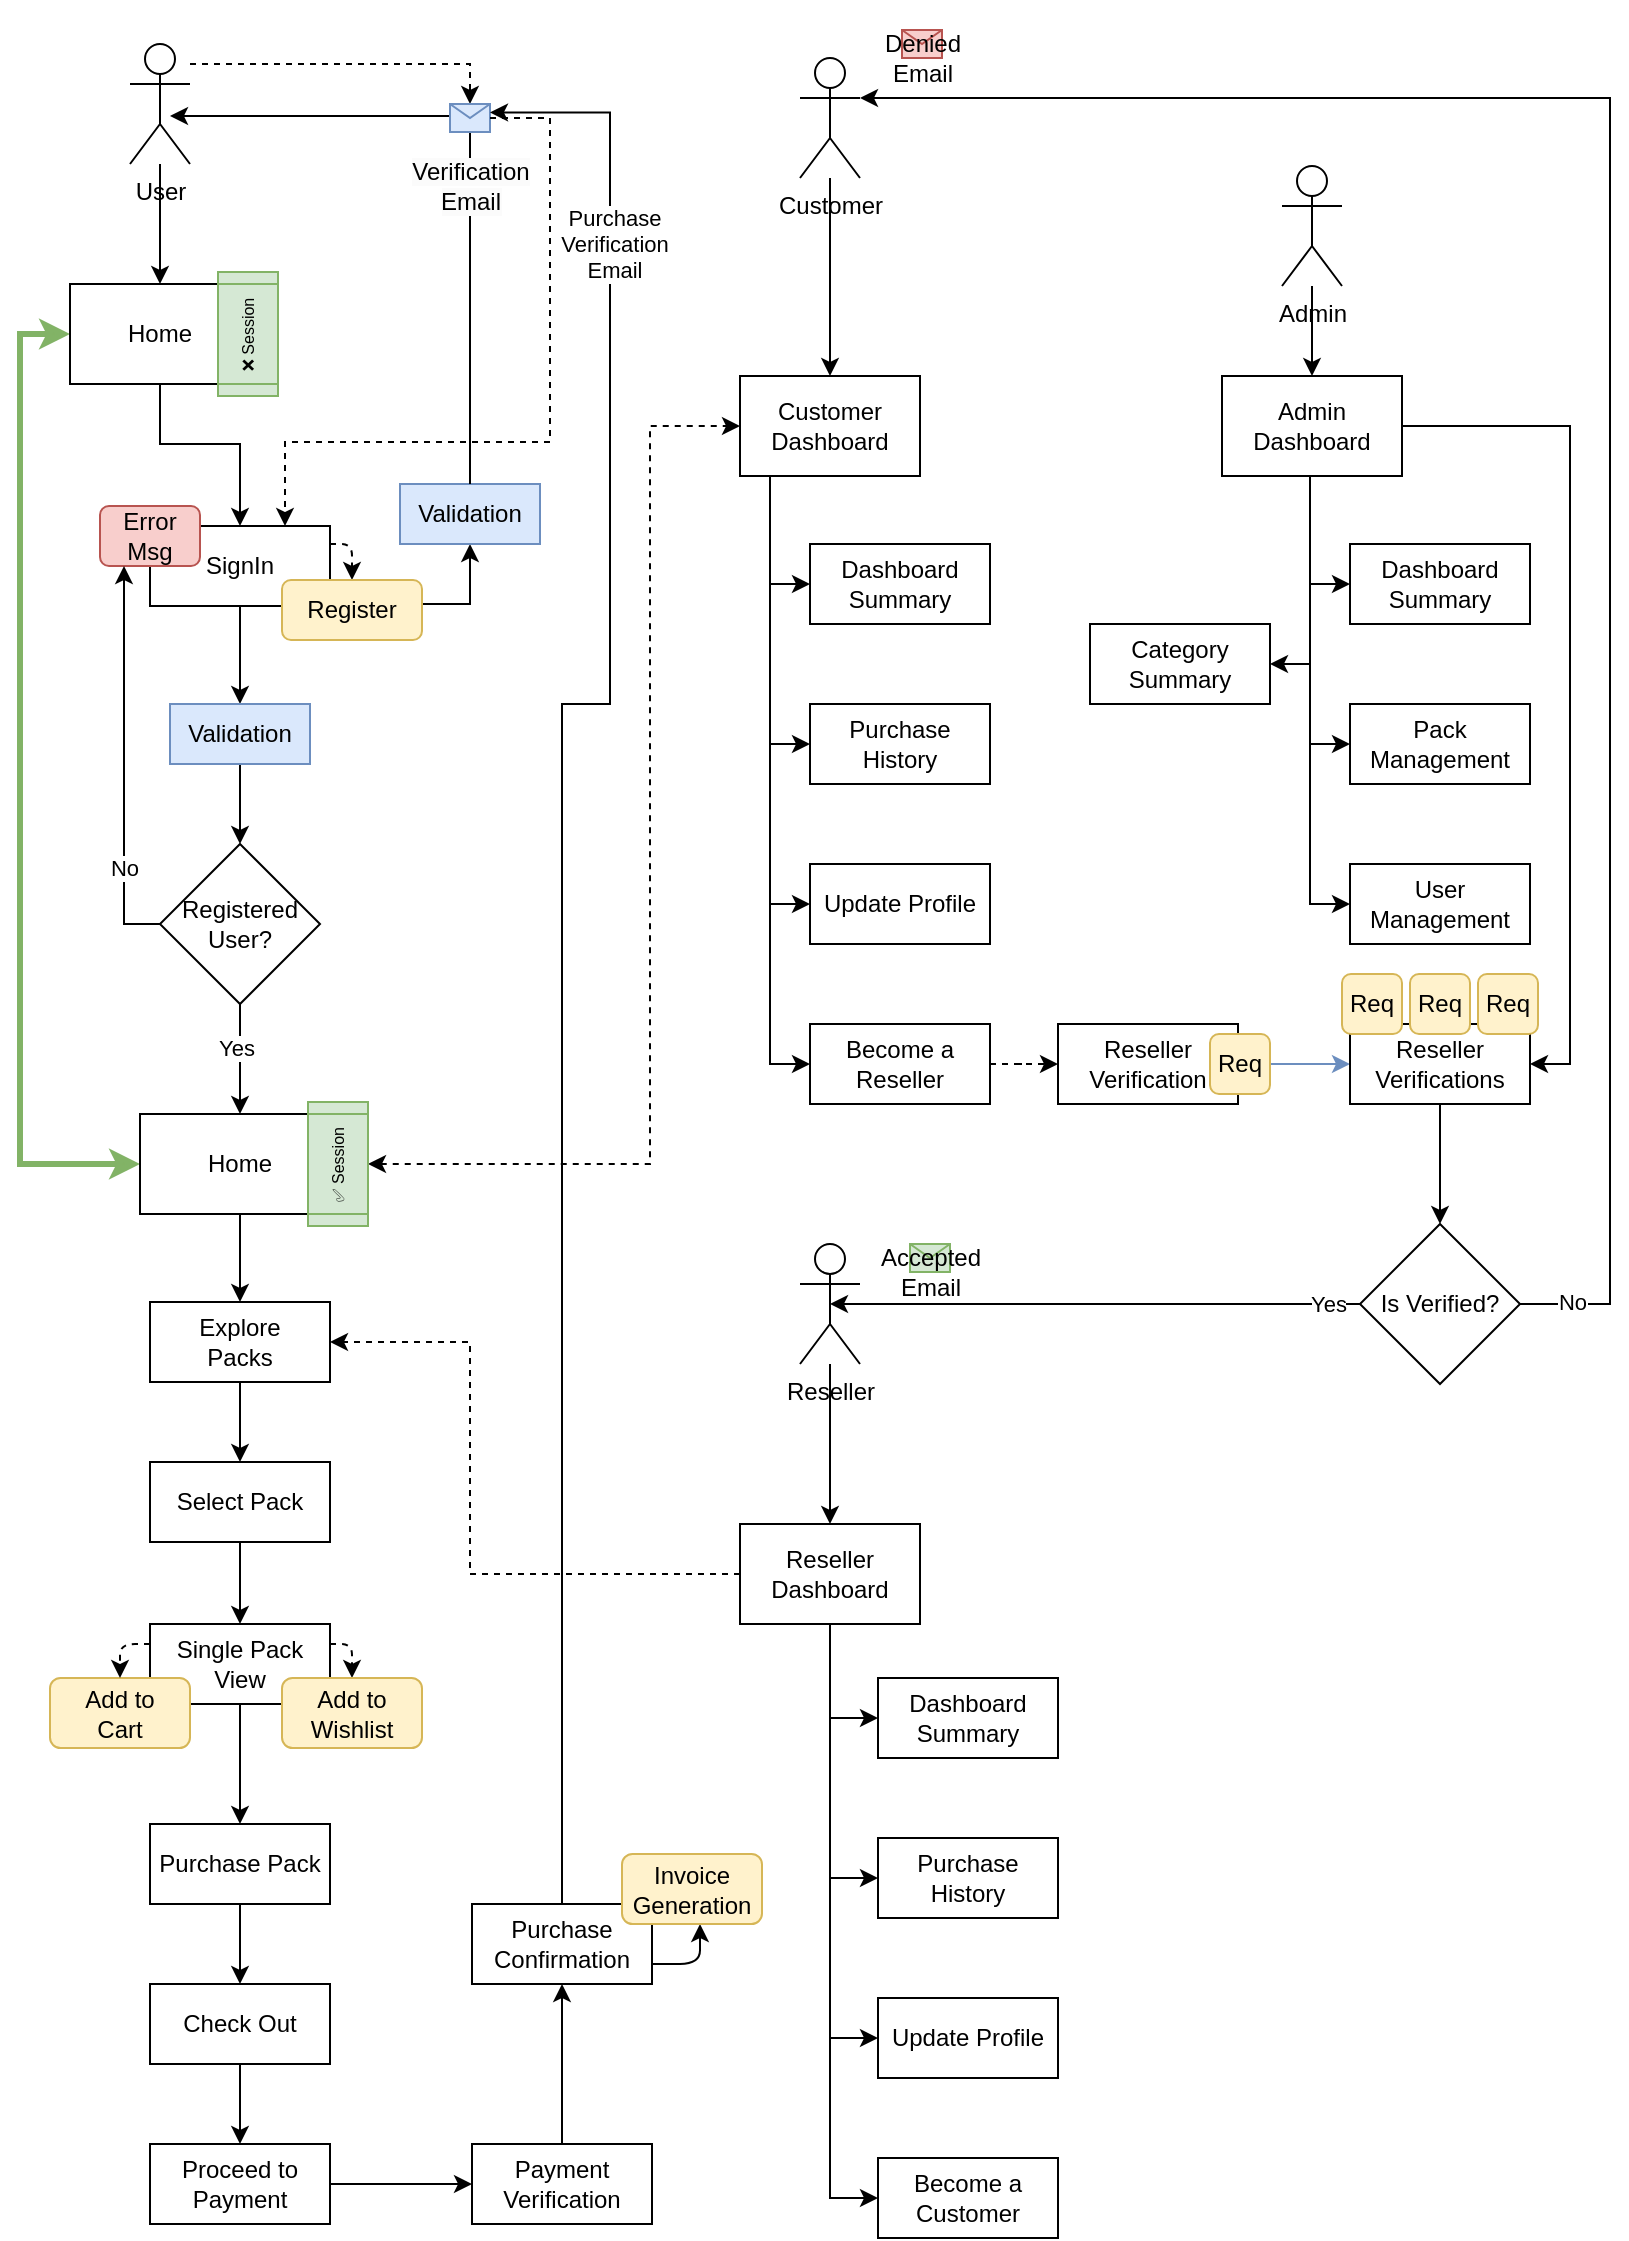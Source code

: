 <mxfile version="24.5.3" type="github">
  <diagram name="Page-1" id="_aQesUKbzHa6x40FF3ub">
    <mxGraphModel dx="2206" dy="1272" grid="1" gridSize="10" guides="1" tooltips="1" connect="1" arrows="1" fold="1" page="1" pageScale="1" pageWidth="827" pageHeight="1169" math="0" shadow="0">
      <root>
        <mxCell id="0" />
        <mxCell id="1" parent="0" />
        <mxCell id="apYx_cAYS3KFg23TpdSB-15" style="edgeStyle=orthogonalEdgeStyle;rounded=0;orthogonalLoop=1;jettySize=auto;html=1;dashed=1;" parent="1" source="apYx_cAYS3KFg23TpdSB-1" target="apYx_cAYS3KFg23TpdSB-13" edge="1">
          <mxGeometry relative="1" as="geometry">
            <mxPoint x="140" y="40" as="sourcePoint" />
            <Array as="points">
              <mxPoint x="240" y="40" />
            </Array>
          </mxGeometry>
        </mxCell>
        <mxCell id="apYx_cAYS3KFg23TpdSB-20" value="" style="edgeStyle=orthogonalEdgeStyle;rounded=0;orthogonalLoop=1;jettySize=auto;html=1;" parent="1" source="apYx_cAYS3KFg23TpdSB-1" target="apYx_cAYS3KFg23TpdSB-19" edge="1">
          <mxGeometry relative="1" as="geometry" />
        </mxCell>
        <mxCell id="apYx_cAYS3KFg23TpdSB-1" value="User" style="shape=umlActor;verticalLabelPosition=bottom;verticalAlign=top;html=1;outlineConnect=0;" parent="1" vertex="1">
          <mxGeometry x="70" y="30" width="30" height="60" as="geometry" />
        </mxCell>
        <mxCell id="apYx_cAYS3KFg23TpdSB-52" value="" style="edgeStyle=orthogonalEdgeStyle;rounded=0;orthogonalLoop=1;jettySize=auto;html=1;" parent="1" source="apYx_cAYS3KFg23TpdSB-2" target="apYx_cAYS3KFg23TpdSB-44" edge="1">
          <mxGeometry relative="1" as="geometry" />
        </mxCell>
        <mxCell id="apYx_cAYS3KFg23TpdSB-2" value="Reseller" style="shape=umlActor;verticalLabelPosition=bottom;verticalAlign=top;html=1;outlineConnect=0;" parent="1" vertex="1">
          <mxGeometry x="405" y="630" width="30" height="60" as="geometry" />
        </mxCell>
        <mxCell id="apYx_cAYS3KFg23TpdSB-53" value="" style="edgeStyle=orthogonalEdgeStyle;rounded=0;orthogonalLoop=1;jettySize=auto;html=1;" parent="1" source="apYx_cAYS3KFg23TpdSB-3" target="apYx_cAYS3KFg23TpdSB-45" edge="1">
          <mxGeometry relative="1" as="geometry" />
        </mxCell>
        <mxCell id="apYx_cAYS3KFg23TpdSB-3" value="Admin" style="shape=umlActor;verticalLabelPosition=bottom;verticalAlign=top;html=1;outlineConnect=0;" parent="1" vertex="1">
          <mxGeometry x="646" y="91" width="30" height="60" as="geometry" />
        </mxCell>
        <mxCell id="apYx_cAYS3KFg23TpdSB-7" style="edgeStyle=orthogonalEdgeStyle;rounded=1;orthogonalLoop=1;jettySize=auto;html=1;curved=0;dashed=1;" parent="1" source="apYx_cAYS3KFg23TpdSB-4" target="apYx_cAYS3KFg23TpdSB-6" edge="1">
          <mxGeometry relative="1" as="geometry">
            <Array as="points">
              <mxPoint x="181" y="280" />
            </Array>
          </mxGeometry>
        </mxCell>
        <mxCell id="apYx_cAYS3KFg23TpdSB-23" value="" style="edgeStyle=orthogonalEdgeStyle;rounded=0;orthogonalLoop=1;jettySize=auto;html=1;" parent="1" source="apYx_cAYS3KFg23TpdSB-4" target="apYx_cAYS3KFg23TpdSB-22" edge="1">
          <mxGeometry relative="1" as="geometry" />
        </mxCell>
        <mxCell id="apYx_cAYS3KFg23TpdSB-4" value="SignIn" style="rounded=0;whiteSpace=wrap;html=1;" parent="1" vertex="1">
          <mxGeometry x="80" y="271" width="90" height="40" as="geometry" />
        </mxCell>
        <mxCell id="apYx_cAYS3KFg23TpdSB-9" style="edgeStyle=orthogonalEdgeStyle;rounded=0;orthogonalLoop=1;jettySize=auto;html=1;entryX=0.5;entryY=1;entryDx=0;entryDy=0;" parent="1" source="apYx_cAYS3KFg23TpdSB-6" target="apYx_cAYS3KFg23TpdSB-8" edge="1">
          <mxGeometry relative="1" as="geometry">
            <mxPoint x="221" y="310" as="sourcePoint" />
            <Array as="points">
              <mxPoint x="240" y="310" />
            </Array>
          </mxGeometry>
        </mxCell>
        <mxCell id="apYx_cAYS3KFg23TpdSB-6" value="Register" style="rounded=1;whiteSpace=wrap;html=1;fillColor=#fff2cc;strokeColor=#d6b656;" parent="1" vertex="1">
          <mxGeometry x="146" y="298" width="70" height="30" as="geometry" />
        </mxCell>
        <mxCell id="apYx_cAYS3KFg23TpdSB-8" value="Validation" style="rounded=0;whiteSpace=wrap;html=1;fillColor=#dae8fc;strokeColor=#6c8ebf;" parent="1" vertex="1">
          <mxGeometry x="205" y="250" width="70" height="30" as="geometry" />
        </mxCell>
        <mxCell id="apYx_cAYS3KFg23TpdSB-12" value="" style="endArrow=classic;html=1;rounded=0;exitX=0.5;exitY=0;exitDx=0;exitDy=0;" parent="1" source="apYx_cAYS3KFg23TpdSB-8" edge="1">
          <mxGeometry relative="1" as="geometry">
            <mxPoint x="240" y="240" as="sourcePoint" />
            <mxPoint x="90" y="66" as="targetPoint" />
            <Array as="points">
              <mxPoint x="240" y="66" />
            </Array>
          </mxGeometry>
        </mxCell>
        <mxCell id="apYx_cAYS3KFg23TpdSB-13" value="" style="shape=message;html=1;outlineConnect=0;fillColor=#dae8fc;strokeColor=#6c8ebf;" parent="apYx_cAYS3KFg23TpdSB-12" vertex="1">
          <mxGeometry width="20" height="14" relative="1" as="geometry">
            <mxPoint x="-10" y="-23" as="offset" />
          </mxGeometry>
        </mxCell>
        <mxCell id="apYx_cAYS3KFg23TpdSB-14" value="&lt;span style=&quot;font-size: 12px; white-space: normal; background-color: rgb(251, 251, 251);&quot;&gt;Verification Email&lt;/span&gt;" style="edgeLabel;html=1;align=center;verticalAlign=middle;resizable=0;points=[];" parent="apYx_cAYS3KFg23TpdSB-12" vertex="1" connectable="0">
          <mxGeometry x="-0.208" relative="1" as="geometry">
            <mxPoint y="-17" as="offset" />
          </mxGeometry>
        </mxCell>
        <mxCell id="p3lPLEAh0Eaa9WEzohDI-35" value="&lt;div&gt;&lt;br&gt;&lt;/div&gt;Accepted&lt;div&gt;Email&lt;/div&gt;" style="shape=message;html=1;outlineConnect=0;fillColor=#d5e8d4;strokeColor=#82b366;" vertex="1" parent="apYx_cAYS3KFg23TpdSB-12">
          <mxGeometry width="20" height="14" relative="1" as="geometry">
            <mxPoint x="220" y="547" as="offset" />
          </mxGeometry>
        </mxCell>
        <mxCell id="p3lPLEAh0Eaa9WEzohDI-39" value="&lt;div&gt;&lt;br&gt;&lt;/div&gt;Denied&lt;br&gt;&lt;div&gt;Email&lt;/div&gt;" style="shape=message;html=1;outlineConnect=0;fillColor=#f8cecc;strokeColor=#b85450;" vertex="1" parent="apYx_cAYS3KFg23TpdSB-12">
          <mxGeometry width="20" height="14" relative="1" as="geometry">
            <mxPoint x="216" y="-60" as="offset" />
          </mxGeometry>
        </mxCell>
        <mxCell id="apYx_cAYS3KFg23TpdSB-18" style="edgeStyle=orthogonalEdgeStyle;rounded=0;orthogonalLoop=1;jettySize=auto;html=1;entryX=0.75;entryY=0;entryDx=0;entryDy=0;dashed=1;exitX=1;exitY=0.5;exitDx=0;exitDy=0;" parent="1" source="apYx_cAYS3KFg23TpdSB-13" target="apYx_cAYS3KFg23TpdSB-4" edge="1">
          <mxGeometry relative="1" as="geometry">
            <mxPoint x="220" y="250" as="sourcePoint" />
            <Array as="points">
              <mxPoint x="280" y="67" />
              <mxPoint x="280" y="229" />
              <mxPoint x="148" y="229" />
            </Array>
          </mxGeometry>
        </mxCell>
        <mxCell id="apYx_cAYS3KFg23TpdSB-21" value="" style="edgeStyle=orthogonalEdgeStyle;rounded=0;orthogonalLoop=1;jettySize=auto;html=1;" parent="1" source="apYx_cAYS3KFg23TpdSB-19" target="apYx_cAYS3KFg23TpdSB-4" edge="1">
          <mxGeometry relative="1" as="geometry">
            <Array as="points">
              <mxPoint x="85" y="230" />
              <mxPoint x="125" y="230" />
            </Array>
          </mxGeometry>
        </mxCell>
        <mxCell id="apYx_cAYS3KFg23TpdSB-37" style="edgeStyle=orthogonalEdgeStyle;rounded=0;orthogonalLoop=1;jettySize=auto;html=1;entryX=0;entryY=0.5;entryDx=0;entryDy=0;curved=0;fillColor=#d5e8d4;strokeColor=#82b366;startArrow=classic;startFill=1;strokeWidth=3;" parent="1" source="apYx_cAYS3KFg23TpdSB-19" target="apYx_cAYS3KFg23TpdSB-36" edge="1">
          <mxGeometry relative="1" as="geometry">
            <Array as="points">
              <mxPoint x="15" y="175" />
              <mxPoint x="15" y="590" />
            </Array>
          </mxGeometry>
        </mxCell>
        <mxCell id="apYx_cAYS3KFg23TpdSB-19" value="Home" style="rounded=0;whiteSpace=wrap;html=1;" parent="1" vertex="1">
          <mxGeometry x="40" y="150" width="90" height="50" as="geometry" />
        </mxCell>
        <mxCell id="apYx_cAYS3KFg23TpdSB-26" value="" style="edgeStyle=orthogonalEdgeStyle;rounded=0;orthogonalLoop=1;jettySize=auto;html=1;" parent="1" source="apYx_cAYS3KFg23TpdSB-22" target="apYx_cAYS3KFg23TpdSB-25" edge="1">
          <mxGeometry relative="1" as="geometry" />
        </mxCell>
        <mxCell id="apYx_cAYS3KFg23TpdSB-22" value="Validation" style="rounded=0;whiteSpace=wrap;html=1;fillColor=#dae8fc;strokeColor=#6c8ebf;" parent="1" vertex="1">
          <mxGeometry x="90" y="360" width="70" height="30" as="geometry" />
        </mxCell>
        <mxCell id="apYx_cAYS3KFg23TpdSB-27" value="" style="edgeStyle=orthogonalEdgeStyle;rounded=0;orthogonalLoop=1;jettySize=auto;html=1;entryX=0.5;entryY=0;entryDx=0;entryDy=0;" parent="1" source="apYx_cAYS3KFg23TpdSB-25" target="apYx_cAYS3KFg23TpdSB-36" edge="1">
          <mxGeometry relative="1" as="geometry" />
        </mxCell>
        <mxCell id="apYx_cAYS3KFg23TpdSB-28" value="Yes" style="edgeLabel;html=1;align=center;verticalAlign=middle;resizable=0;points=[];" parent="apYx_cAYS3KFg23TpdSB-27" vertex="1" connectable="0">
          <mxGeometry x="-0.181" relative="1" as="geometry">
            <mxPoint x="-2" y="-1" as="offset" />
          </mxGeometry>
        </mxCell>
        <mxCell id="apYx_cAYS3KFg23TpdSB-25" value="Registered User?" style="rhombus;whiteSpace=wrap;html=1;" parent="1" vertex="1">
          <mxGeometry x="85" y="430" width="80" height="80" as="geometry" />
        </mxCell>
        <mxCell id="apYx_cAYS3KFg23TpdSB-32" value="Error Msg" style="rounded=1;whiteSpace=wrap;html=1;fillColor=#f8cecc;strokeColor=#b85450;" parent="1" vertex="1">
          <mxGeometry x="55" y="261" width="50" height="30" as="geometry" />
        </mxCell>
        <mxCell id="apYx_cAYS3KFg23TpdSB-33" style="edgeStyle=orthogonalEdgeStyle;rounded=0;orthogonalLoop=1;jettySize=auto;html=1;entryX=0.25;entryY=1;entryDx=0;entryDy=0;" parent="1" source="apYx_cAYS3KFg23TpdSB-25" target="apYx_cAYS3KFg23TpdSB-32" edge="1">
          <mxGeometry relative="1" as="geometry">
            <Array as="points">
              <mxPoint x="67" y="470" />
              <mxPoint x="67" y="291" />
            </Array>
          </mxGeometry>
        </mxCell>
        <mxCell id="apYx_cAYS3KFg23TpdSB-35" value="No" style="edgeLabel;html=1;align=center;verticalAlign=middle;resizable=0;points=[];" parent="apYx_cAYS3KFg23TpdSB-33" vertex="1" connectable="0">
          <mxGeometry x="-0.327" relative="1" as="geometry">
            <mxPoint y="20" as="offset" />
          </mxGeometry>
        </mxCell>
        <mxCell id="apYx_cAYS3KFg23TpdSB-56" value="" style="edgeStyle=orthogonalEdgeStyle;rounded=0;orthogonalLoop=1;jettySize=auto;html=1;entryX=0.5;entryY=0;entryDx=0;entryDy=0;" parent="1" source="apYx_cAYS3KFg23TpdSB-36" target="apYx_cAYS3KFg23TpdSB-57" edge="1">
          <mxGeometry relative="1" as="geometry">
            <mxPoint x="125" y="695" as="targetPoint" />
          </mxGeometry>
        </mxCell>
        <mxCell id="apYx_cAYS3KFg23TpdSB-36" value="Home" style="rounded=0;whiteSpace=wrap;html=1;" parent="1" vertex="1">
          <mxGeometry x="75" y="565" width="100" height="50" as="geometry" />
        </mxCell>
        <mxCell id="p3lPLEAh0Eaa9WEzohDI-3" value="" style="edgeStyle=orthogonalEdgeStyle;rounded=0;orthogonalLoop=1;jettySize=auto;html=1;entryX=0;entryY=0.5;entryDx=0;entryDy=0;" edge="1" parent="1" source="apYx_cAYS3KFg23TpdSB-39" target="p3lPLEAh0Eaa9WEzohDI-2">
          <mxGeometry relative="1" as="geometry">
            <Array as="points">
              <mxPoint x="390" y="300" />
            </Array>
          </mxGeometry>
        </mxCell>
        <mxCell id="p3lPLEAh0Eaa9WEzohDI-6" style="edgeStyle=orthogonalEdgeStyle;rounded=0;orthogonalLoop=1;jettySize=auto;html=1;entryX=0;entryY=0.5;entryDx=0;entryDy=0;" edge="1" parent="1" source="apYx_cAYS3KFg23TpdSB-39" target="p3lPLEAh0Eaa9WEzohDI-4">
          <mxGeometry relative="1" as="geometry">
            <Array as="points">
              <mxPoint x="390" y="380" />
            </Array>
          </mxGeometry>
        </mxCell>
        <mxCell id="p3lPLEAh0Eaa9WEzohDI-8" style="edgeStyle=orthogonalEdgeStyle;rounded=0;orthogonalLoop=1;jettySize=auto;html=1;entryX=0;entryY=0.5;entryDx=0;entryDy=0;" edge="1" parent="1" source="apYx_cAYS3KFg23TpdSB-39" target="p3lPLEAh0Eaa9WEzohDI-7">
          <mxGeometry relative="1" as="geometry">
            <Array as="points">
              <mxPoint x="390" y="460" />
            </Array>
          </mxGeometry>
        </mxCell>
        <mxCell id="p3lPLEAh0Eaa9WEzohDI-12" style="edgeStyle=orthogonalEdgeStyle;rounded=0;orthogonalLoop=1;jettySize=auto;html=1;entryX=0;entryY=0.5;entryDx=0;entryDy=0;" edge="1" parent="1" source="apYx_cAYS3KFg23TpdSB-39" target="p3lPLEAh0Eaa9WEzohDI-11">
          <mxGeometry relative="1" as="geometry">
            <Array as="points">
              <mxPoint x="390" y="540" />
            </Array>
          </mxGeometry>
        </mxCell>
        <mxCell id="apYx_cAYS3KFg23TpdSB-39" value="Customer&lt;div&gt;Dashboard&lt;/div&gt;" style="rounded=0;whiteSpace=wrap;html=1;" parent="1" vertex="1">
          <mxGeometry x="375" y="196" width="90" height="50" as="geometry" />
        </mxCell>
        <mxCell id="apYx_cAYS3KFg23TpdSB-41" value="&lt;p style=&quot;line-height: 70%;&quot;&gt;&lt;font style=&quot;font-size: 8px;&quot;&gt;❌ Session&lt;/font&gt;&lt;/p&gt;" style="shape=process;whiteSpace=wrap;html=1;backgroundOutline=1;fillColor=#d5e8d4;strokeColor=#82b366;rotation=-90;" parent="1" vertex="1">
          <mxGeometry x="98" y="160" width="62" height="30" as="geometry" />
        </mxCell>
        <mxCell id="p3lPLEAh0Eaa9WEzohDI-1" style="edgeStyle=orthogonalEdgeStyle;rounded=0;orthogonalLoop=1;jettySize=auto;html=1;entryX=0;entryY=0.5;entryDx=0;entryDy=0;startArrow=classic;startFill=1;dashed=1;" edge="1" parent="1" source="apYx_cAYS3KFg23TpdSB-42" target="apYx_cAYS3KFg23TpdSB-39">
          <mxGeometry relative="1" as="geometry">
            <Array as="points">
              <mxPoint x="330" y="590" />
              <mxPoint x="330" y="221" />
            </Array>
          </mxGeometry>
        </mxCell>
        <mxCell id="apYx_cAYS3KFg23TpdSB-42" value="&lt;p style=&quot;line-height: 70%;&quot;&gt;&lt;font style=&quot;font-size: 8px;&quot;&gt;✅ Session&lt;/font&gt;&lt;/p&gt;" style="shape=process;whiteSpace=wrap;html=1;backgroundOutline=1;fillColor=#d5e8d4;strokeColor=#82b366;rotation=-90;" parent="1" vertex="1">
          <mxGeometry x="143" y="575" width="62" height="30" as="geometry" />
        </mxCell>
        <mxCell id="apYx_cAYS3KFg23TpdSB-51" value="" style="edgeStyle=orthogonalEdgeStyle;rounded=0;orthogonalLoop=1;jettySize=auto;html=1;" parent="1" source="apYx_cAYS3KFg23TpdSB-43" target="apYx_cAYS3KFg23TpdSB-39" edge="1">
          <mxGeometry relative="1" as="geometry" />
        </mxCell>
        <mxCell id="apYx_cAYS3KFg23TpdSB-43" value="Customer" style="shape=umlActor;verticalLabelPosition=bottom;verticalAlign=top;html=1;outlineConnect=0;" parent="1" vertex="1">
          <mxGeometry x="405" y="37" width="30" height="60" as="geometry" />
        </mxCell>
        <mxCell id="p3lPLEAh0Eaa9WEzohDI-42" style="edgeStyle=orthogonalEdgeStyle;rounded=0;orthogonalLoop=1;jettySize=auto;html=1;entryX=1;entryY=0.5;entryDx=0;entryDy=0;dashed=1;" edge="1" parent="1" source="apYx_cAYS3KFg23TpdSB-44" target="apYx_cAYS3KFg23TpdSB-57">
          <mxGeometry relative="1" as="geometry">
            <Array as="points">
              <mxPoint x="240" y="795" />
              <mxPoint x="240" y="679" />
            </Array>
          </mxGeometry>
        </mxCell>
        <mxCell id="p3lPLEAh0Eaa9WEzohDI-47" style="edgeStyle=orthogonalEdgeStyle;rounded=0;orthogonalLoop=1;jettySize=auto;html=1;entryX=0;entryY=0.5;entryDx=0;entryDy=0;" edge="1" parent="1" source="apYx_cAYS3KFg23TpdSB-44" target="p3lPLEAh0Eaa9WEzohDI-43">
          <mxGeometry relative="1" as="geometry" />
        </mxCell>
        <mxCell id="p3lPLEAh0Eaa9WEzohDI-48" style="edgeStyle=orthogonalEdgeStyle;rounded=0;orthogonalLoop=1;jettySize=auto;html=1;entryX=0;entryY=0.5;entryDx=0;entryDy=0;" edge="1" parent="1" source="apYx_cAYS3KFg23TpdSB-44" target="p3lPLEAh0Eaa9WEzohDI-44">
          <mxGeometry relative="1" as="geometry" />
        </mxCell>
        <mxCell id="p3lPLEAh0Eaa9WEzohDI-49" style="edgeStyle=orthogonalEdgeStyle;rounded=0;orthogonalLoop=1;jettySize=auto;html=1;entryX=0;entryY=0.5;entryDx=0;entryDy=0;" edge="1" parent="1" source="apYx_cAYS3KFg23TpdSB-44" target="p3lPLEAh0Eaa9WEzohDI-45">
          <mxGeometry relative="1" as="geometry" />
        </mxCell>
        <mxCell id="p3lPLEAh0Eaa9WEzohDI-50" style="edgeStyle=orthogonalEdgeStyle;rounded=0;orthogonalLoop=1;jettySize=auto;html=1;entryX=0;entryY=0.5;entryDx=0;entryDy=0;" edge="1" parent="1" source="apYx_cAYS3KFg23TpdSB-44" target="p3lPLEAh0Eaa9WEzohDI-46">
          <mxGeometry relative="1" as="geometry" />
        </mxCell>
        <mxCell id="apYx_cAYS3KFg23TpdSB-44" value="Reseller&lt;div&gt;Dashboard&lt;/div&gt;" style="rounded=0;whiteSpace=wrap;html=1;" parent="1" vertex="1">
          <mxGeometry x="375" y="770" width="90" height="50" as="geometry" />
        </mxCell>
        <mxCell id="p3lPLEAh0Eaa9WEzohDI-19" style="edgeStyle=orthogonalEdgeStyle;rounded=0;orthogonalLoop=1;jettySize=auto;html=1;entryX=0;entryY=0.5;entryDx=0;entryDy=0;" edge="1" parent="1" source="apYx_cAYS3KFg23TpdSB-45" target="p3lPLEAh0Eaa9WEzohDI-15">
          <mxGeometry relative="1" as="geometry">
            <Array as="points">
              <mxPoint x="660" y="300" />
            </Array>
          </mxGeometry>
        </mxCell>
        <mxCell id="p3lPLEAh0Eaa9WEzohDI-20" style="edgeStyle=orthogonalEdgeStyle;rounded=0;orthogonalLoop=1;jettySize=auto;html=1;entryX=0;entryY=0.5;entryDx=0;entryDy=0;" edge="1" parent="1" source="apYx_cAYS3KFg23TpdSB-45" target="p3lPLEAh0Eaa9WEzohDI-16">
          <mxGeometry relative="1" as="geometry">
            <Array as="points">
              <mxPoint x="660" y="380" />
            </Array>
          </mxGeometry>
        </mxCell>
        <mxCell id="p3lPLEAh0Eaa9WEzohDI-21" style="edgeStyle=orthogonalEdgeStyle;rounded=0;orthogonalLoop=1;jettySize=auto;html=1;entryX=0;entryY=0.5;entryDx=0;entryDy=0;" edge="1" parent="1" source="apYx_cAYS3KFg23TpdSB-45" target="p3lPLEAh0Eaa9WEzohDI-17">
          <mxGeometry relative="1" as="geometry">
            <Array as="points">
              <mxPoint x="660" y="460" />
            </Array>
          </mxGeometry>
        </mxCell>
        <mxCell id="p3lPLEAh0Eaa9WEzohDI-22" style="edgeStyle=orthogonalEdgeStyle;rounded=0;orthogonalLoop=1;jettySize=auto;html=1;entryX=1;entryY=0.5;entryDx=0;entryDy=0;" edge="1" parent="1" source="apYx_cAYS3KFg23TpdSB-45" target="p3lPLEAh0Eaa9WEzohDI-18">
          <mxGeometry relative="1" as="geometry">
            <mxPoint x="770" y="580" as="targetPoint" />
            <Array as="points">
              <mxPoint x="790" y="221" />
              <mxPoint x="790" y="540" />
            </Array>
          </mxGeometry>
        </mxCell>
        <mxCell id="p3lPLEAh0Eaa9WEzohDI-41" style="edgeStyle=orthogonalEdgeStyle;rounded=0;orthogonalLoop=1;jettySize=auto;html=1;entryX=1;entryY=0.5;entryDx=0;entryDy=0;" edge="1" parent="1" source="apYx_cAYS3KFg23TpdSB-45" target="p3lPLEAh0Eaa9WEzohDI-40">
          <mxGeometry relative="1" as="geometry">
            <Array as="points">
              <mxPoint x="660" y="340" />
            </Array>
          </mxGeometry>
        </mxCell>
        <mxCell id="apYx_cAYS3KFg23TpdSB-45" value="Admin&lt;div&gt;Dashboard&lt;/div&gt;" style="rounded=0;whiteSpace=wrap;html=1;" parent="1" vertex="1">
          <mxGeometry x="616" y="196" width="90" height="50" as="geometry" />
        </mxCell>
        <mxCell id="apYx_cAYS3KFg23TpdSB-59" value="" style="edgeStyle=orthogonalEdgeStyle;rounded=0;orthogonalLoop=1;jettySize=auto;html=1;" parent="1" source="apYx_cAYS3KFg23TpdSB-57" target="apYx_cAYS3KFg23TpdSB-58" edge="1">
          <mxGeometry relative="1" as="geometry" />
        </mxCell>
        <mxCell id="apYx_cAYS3KFg23TpdSB-57" value="Explore&lt;div&gt;Packs&lt;/div&gt;" style="rounded=0;whiteSpace=wrap;html=1;" parent="1" vertex="1">
          <mxGeometry x="80" y="659" width="90" height="40" as="geometry" />
        </mxCell>
        <mxCell id="apYx_cAYS3KFg23TpdSB-61" value="" style="edgeStyle=orthogonalEdgeStyle;rounded=0;orthogonalLoop=1;jettySize=auto;html=1;" parent="1" source="apYx_cAYS3KFg23TpdSB-58" target="apYx_cAYS3KFg23TpdSB-60" edge="1">
          <mxGeometry relative="1" as="geometry" />
        </mxCell>
        <mxCell id="apYx_cAYS3KFg23TpdSB-58" value="Select Pack" style="rounded=0;whiteSpace=wrap;html=1;" parent="1" vertex="1">
          <mxGeometry x="80" y="739" width="90" height="40" as="geometry" />
        </mxCell>
        <mxCell id="apYx_cAYS3KFg23TpdSB-63" style="edgeStyle=orthogonalEdgeStyle;rounded=1;orthogonalLoop=1;jettySize=auto;html=1;entryX=0.5;entryY=0;entryDx=0;entryDy=0;curved=0;dashed=1;" parent="1" source="apYx_cAYS3KFg23TpdSB-60" target="apYx_cAYS3KFg23TpdSB-62" edge="1">
          <mxGeometry relative="1" as="geometry">
            <Array as="points">
              <mxPoint x="181" y="830" />
            </Array>
          </mxGeometry>
        </mxCell>
        <mxCell id="apYx_cAYS3KFg23TpdSB-67" value="" style="edgeStyle=orthogonalEdgeStyle;rounded=0;orthogonalLoop=1;jettySize=auto;html=1;" parent="1" source="apYx_cAYS3KFg23TpdSB-60" target="apYx_cAYS3KFg23TpdSB-66" edge="1">
          <mxGeometry relative="1" as="geometry" />
        </mxCell>
        <mxCell id="apYx_cAYS3KFg23TpdSB-60" value="Single Pack View" style="rounded=0;whiteSpace=wrap;html=1;" parent="1" vertex="1">
          <mxGeometry x="80" y="820" width="90" height="40" as="geometry" />
        </mxCell>
        <mxCell id="apYx_cAYS3KFg23TpdSB-62" value="Add to Wishlist" style="rounded=1;whiteSpace=wrap;html=1;fillColor=#fff2cc;strokeColor=#d6b656;" parent="1" vertex="1">
          <mxGeometry x="146" y="847" width="70" height="35" as="geometry" />
        </mxCell>
        <mxCell id="apYx_cAYS3KFg23TpdSB-64" value="Add to&lt;div&gt;Cart&lt;/div&gt;" style="rounded=1;whiteSpace=wrap;html=1;fillColor=#fff2cc;strokeColor=#d6b656;" parent="1" vertex="1">
          <mxGeometry x="30" y="847" width="70" height="35" as="geometry" />
        </mxCell>
        <mxCell id="apYx_cAYS3KFg23TpdSB-65" style="edgeStyle=orthogonalEdgeStyle;rounded=1;orthogonalLoop=1;jettySize=auto;html=1;entryX=0.5;entryY=0;entryDx=0;entryDy=0;curved=0;dashed=1;exitX=0;exitY=0.25;exitDx=0;exitDy=0;" parent="1" source="apYx_cAYS3KFg23TpdSB-60" target="apYx_cAYS3KFg23TpdSB-64" edge="1">
          <mxGeometry relative="1" as="geometry">
            <mxPoint x="180" y="840" as="sourcePoint" />
            <mxPoint x="191" y="855" as="targetPoint" />
            <Array as="points">
              <mxPoint x="65" y="830" />
            </Array>
          </mxGeometry>
        </mxCell>
        <mxCell id="apYx_cAYS3KFg23TpdSB-69" value="" style="edgeStyle=orthogonalEdgeStyle;rounded=0;orthogonalLoop=1;jettySize=auto;html=1;" parent="1" source="apYx_cAYS3KFg23TpdSB-66" target="apYx_cAYS3KFg23TpdSB-68" edge="1">
          <mxGeometry relative="1" as="geometry" />
        </mxCell>
        <mxCell id="apYx_cAYS3KFg23TpdSB-66" value="Purchase Pack" style="rounded=0;whiteSpace=wrap;html=1;" parent="1" vertex="1">
          <mxGeometry x="80" y="920" width="90" height="40" as="geometry" />
        </mxCell>
        <mxCell id="apYx_cAYS3KFg23TpdSB-71" value="" style="edgeStyle=orthogonalEdgeStyle;rounded=0;orthogonalLoop=1;jettySize=auto;html=1;" parent="1" source="apYx_cAYS3KFg23TpdSB-68" target="apYx_cAYS3KFg23TpdSB-70" edge="1">
          <mxGeometry relative="1" as="geometry" />
        </mxCell>
        <mxCell id="apYx_cAYS3KFg23TpdSB-68" value="Check Out" style="rounded=0;whiteSpace=wrap;html=1;" parent="1" vertex="1">
          <mxGeometry x="80" y="1000" width="90" height="40" as="geometry" />
        </mxCell>
        <mxCell id="apYx_cAYS3KFg23TpdSB-73" value="" style="edgeStyle=orthogonalEdgeStyle;rounded=0;orthogonalLoop=1;jettySize=auto;html=1;" parent="1" source="apYx_cAYS3KFg23TpdSB-70" target="apYx_cAYS3KFg23TpdSB-72" edge="1">
          <mxGeometry relative="1" as="geometry" />
        </mxCell>
        <mxCell id="apYx_cAYS3KFg23TpdSB-70" value="Proceed to Payment" style="rounded=0;whiteSpace=wrap;html=1;" parent="1" vertex="1">
          <mxGeometry x="80" y="1080" width="90" height="40" as="geometry" />
        </mxCell>
        <mxCell id="apYx_cAYS3KFg23TpdSB-75" value="" style="edgeStyle=orthogonalEdgeStyle;rounded=0;orthogonalLoop=1;jettySize=auto;html=1;" parent="1" source="apYx_cAYS3KFg23TpdSB-72" target="apYx_cAYS3KFg23TpdSB-74" edge="1">
          <mxGeometry relative="1" as="geometry" />
        </mxCell>
        <mxCell id="apYx_cAYS3KFg23TpdSB-72" value="Payment Verification" style="rounded=0;whiteSpace=wrap;html=1;" parent="1" vertex="1">
          <mxGeometry x="241" y="1080" width="90" height="40" as="geometry" />
        </mxCell>
        <mxCell id="apYx_cAYS3KFg23TpdSB-76" style="edgeStyle=orthogonalEdgeStyle;rounded=0;orthogonalLoop=1;jettySize=auto;html=1;entryX=1;entryY=0.3;entryDx=0;entryDy=0;exitX=0.5;exitY=0;exitDx=0;exitDy=0;" parent="1" source="apYx_cAYS3KFg23TpdSB-74" target="apYx_cAYS3KFg23TpdSB-13" edge="1">
          <mxGeometry relative="1" as="geometry">
            <Array as="points">
              <mxPoint x="286" y="360" />
              <mxPoint x="310" y="360" />
              <mxPoint x="310" y="65" />
            </Array>
          </mxGeometry>
        </mxCell>
        <mxCell id="apYx_cAYS3KFg23TpdSB-77" value="Purchase&lt;div&gt;Verification&lt;/div&gt;&lt;div&gt;Email&lt;/div&gt;" style="edgeLabel;html=1;align=center;verticalAlign=middle;resizable=0;points=[];" parent="apYx_cAYS3KFg23TpdSB-76" vertex="1" connectable="0">
          <mxGeometry x="0.703" y="-2" relative="1" as="geometry">
            <mxPoint y="-20" as="offset" />
          </mxGeometry>
        </mxCell>
        <mxCell id="apYx_cAYS3KFg23TpdSB-79" style="edgeStyle=orthogonalEdgeStyle;rounded=1;orthogonalLoop=1;jettySize=auto;html=1;curved=0;" parent="1" source="apYx_cAYS3KFg23TpdSB-74" target="apYx_cAYS3KFg23TpdSB-78" edge="1">
          <mxGeometry relative="1" as="geometry">
            <Array as="points">
              <mxPoint x="355" y="990" />
            </Array>
          </mxGeometry>
        </mxCell>
        <mxCell id="apYx_cAYS3KFg23TpdSB-74" value="Purchase Confirmation" style="rounded=0;whiteSpace=wrap;html=1;" parent="1" vertex="1">
          <mxGeometry x="241" y="960" width="90" height="40" as="geometry" />
        </mxCell>
        <mxCell id="apYx_cAYS3KFg23TpdSB-78" value="Invoice Generation" style="rounded=1;whiteSpace=wrap;html=1;fillColor=#fff2cc;strokeColor=#d6b656;" parent="1" vertex="1">
          <mxGeometry x="316" y="935" width="70" height="35" as="geometry" />
        </mxCell>
        <mxCell id="p3lPLEAh0Eaa9WEzohDI-2" value="Dashboard Summary" style="rounded=0;whiteSpace=wrap;html=1;" vertex="1" parent="1">
          <mxGeometry x="410" y="280" width="90" height="40" as="geometry" />
        </mxCell>
        <mxCell id="p3lPLEAh0Eaa9WEzohDI-4" value="Purchase&lt;div&gt;History&lt;/div&gt;" style="rounded=0;whiteSpace=wrap;html=1;" vertex="1" parent="1">
          <mxGeometry x="410" y="360" width="90" height="40" as="geometry" />
        </mxCell>
        <mxCell id="p3lPLEAh0Eaa9WEzohDI-7" value="Update Profile" style="rounded=0;whiteSpace=wrap;html=1;" vertex="1" parent="1">
          <mxGeometry x="410" y="440" width="90" height="40" as="geometry" />
        </mxCell>
        <mxCell id="p3lPLEAh0Eaa9WEzohDI-14" value="" style="edgeStyle=orthogonalEdgeStyle;rounded=0;orthogonalLoop=1;jettySize=auto;html=1;dashed=1;" edge="1" parent="1" source="p3lPLEAh0Eaa9WEzohDI-11" target="p3lPLEAh0Eaa9WEzohDI-13">
          <mxGeometry relative="1" as="geometry" />
        </mxCell>
        <mxCell id="p3lPLEAh0Eaa9WEzohDI-11" value="Become a Reseller" style="rounded=0;whiteSpace=wrap;html=1;" vertex="1" parent="1">
          <mxGeometry x="410" y="520" width="90" height="40" as="geometry" />
        </mxCell>
        <mxCell id="p3lPLEAh0Eaa9WEzohDI-30" style="edgeStyle=orthogonalEdgeStyle;rounded=0;orthogonalLoop=1;jettySize=auto;html=1;entryX=0;entryY=0.5;entryDx=0;entryDy=0;fillColor=#dae8fc;strokeColor=#6c8ebf;" edge="1" parent="1" source="p3lPLEAh0Eaa9WEzohDI-13" target="p3lPLEAh0Eaa9WEzohDI-18">
          <mxGeometry relative="1" as="geometry">
            <Array as="points" />
          </mxGeometry>
        </mxCell>
        <mxCell id="p3lPLEAh0Eaa9WEzohDI-13" value="Reseller Verification" style="rounded=0;whiteSpace=wrap;html=1;" vertex="1" parent="1">
          <mxGeometry x="534" y="520" width="90" height="40" as="geometry" />
        </mxCell>
        <mxCell id="p3lPLEAh0Eaa9WEzohDI-15" value="Dashboard Summary" style="rounded=0;whiteSpace=wrap;html=1;" vertex="1" parent="1">
          <mxGeometry x="680" y="280" width="90" height="40" as="geometry" />
        </mxCell>
        <mxCell id="p3lPLEAh0Eaa9WEzohDI-16" value="Pack Management" style="rounded=0;whiteSpace=wrap;html=1;" vertex="1" parent="1">
          <mxGeometry x="680" y="360" width="90" height="40" as="geometry" />
        </mxCell>
        <mxCell id="p3lPLEAh0Eaa9WEzohDI-17" value="User Management" style="rounded=0;whiteSpace=wrap;html=1;" vertex="1" parent="1">
          <mxGeometry x="680" y="440" width="90" height="40" as="geometry" />
        </mxCell>
        <mxCell id="p3lPLEAh0Eaa9WEzohDI-31" style="edgeStyle=orthogonalEdgeStyle;rounded=0;orthogonalLoop=1;jettySize=auto;html=1;" edge="1" parent="1" source="p3lPLEAh0Eaa9WEzohDI-18" target="p3lPLEAh0Eaa9WEzohDI-32">
          <mxGeometry relative="1" as="geometry">
            <mxPoint x="725" y="620" as="targetPoint" />
          </mxGeometry>
        </mxCell>
        <mxCell id="p3lPLEAh0Eaa9WEzohDI-18" value="Reseller Verifications" style="rounded=0;whiteSpace=wrap;html=1;" vertex="1" parent="1">
          <mxGeometry x="680" y="520" width="90" height="40" as="geometry" />
        </mxCell>
        <mxCell id="p3lPLEAh0Eaa9WEzohDI-23" value="Req" style="rounded=1;whiteSpace=wrap;html=1;fillColor=#fff2cc;strokeColor=#d6b656;" vertex="1" parent="1">
          <mxGeometry x="610" y="525" width="30" height="30" as="geometry" />
        </mxCell>
        <mxCell id="p3lPLEAh0Eaa9WEzohDI-27" value="Req" style="rounded=1;whiteSpace=wrap;html=1;fillColor=#fff2cc;strokeColor=#d6b656;" vertex="1" parent="1">
          <mxGeometry x="676" y="495" width="30" height="30" as="geometry" />
        </mxCell>
        <mxCell id="p3lPLEAh0Eaa9WEzohDI-28" value="Req" style="rounded=1;whiteSpace=wrap;html=1;fillColor=#fff2cc;strokeColor=#d6b656;" vertex="1" parent="1">
          <mxGeometry x="710" y="495" width="30" height="30" as="geometry" />
        </mxCell>
        <mxCell id="p3lPLEAh0Eaa9WEzohDI-29" value="Req" style="rounded=1;whiteSpace=wrap;html=1;fillColor=#fff2cc;strokeColor=#d6b656;" vertex="1" parent="1">
          <mxGeometry x="744" y="495" width="30" height="30" as="geometry" />
        </mxCell>
        <mxCell id="p3lPLEAh0Eaa9WEzohDI-32" value="Is Verified?" style="rhombus;whiteSpace=wrap;html=1;" vertex="1" parent="1">
          <mxGeometry x="685" y="620" width="80" height="80" as="geometry" />
        </mxCell>
        <mxCell id="p3lPLEAh0Eaa9WEzohDI-33" style="edgeStyle=orthogonalEdgeStyle;rounded=0;orthogonalLoop=1;jettySize=auto;html=1;entryX=0.5;entryY=0.5;entryDx=0;entryDy=0;entryPerimeter=0;" edge="1" parent="1" source="p3lPLEAh0Eaa9WEzohDI-32" target="apYx_cAYS3KFg23TpdSB-2">
          <mxGeometry relative="1" as="geometry" />
        </mxCell>
        <mxCell id="p3lPLEAh0Eaa9WEzohDI-34" value="Yes" style="edgeLabel;html=1;align=center;verticalAlign=middle;resizable=0;points=[];" vertex="1" connectable="0" parent="p3lPLEAh0Eaa9WEzohDI-33">
          <mxGeometry x="-0.105" relative="1" as="geometry">
            <mxPoint x="102" as="offset" />
          </mxGeometry>
        </mxCell>
        <mxCell id="p3lPLEAh0Eaa9WEzohDI-37" style="edgeStyle=orthogonalEdgeStyle;rounded=0;orthogonalLoop=1;jettySize=auto;html=1;entryX=1;entryY=0.333;entryDx=0;entryDy=0;entryPerimeter=0;" edge="1" parent="1" source="p3lPLEAh0Eaa9WEzohDI-32" target="apYx_cAYS3KFg23TpdSB-43">
          <mxGeometry relative="1" as="geometry">
            <Array as="points">
              <mxPoint x="810" y="660" />
              <mxPoint x="810" y="57" />
            </Array>
          </mxGeometry>
        </mxCell>
        <mxCell id="p3lPLEAh0Eaa9WEzohDI-38" value="No" style="edgeLabel;html=1;align=center;verticalAlign=middle;resizable=0;points=[];" vertex="1" connectable="0" parent="p3lPLEAh0Eaa9WEzohDI-37">
          <mxGeometry x="-0.919" y="1" relative="1" as="geometry">
            <mxPoint x="-16" as="offset" />
          </mxGeometry>
        </mxCell>
        <mxCell id="p3lPLEAh0Eaa9WEzohDI-40" value="Category Summary" style="rounded=0;whiteSpace=wrap;html=1;" vertex="1" parent="1">
          <mxGeometry x="550" y="320" width="90" height="40" as="geometry" />
        </mxCell>
        <mxCell id="p3lPLEAh0Eaa9WEzohDI-43" value="Dashboard Summary" style="rounded=0;whiteSpace=wrap;html=1;" vertex="1" parent="1">
          <mxGeometry x="444" y="847" width="90" height="40" as="geometry" />
        </mxCell>
        <mxCell id="p3lPLEAh0Eaa9WEzohDI-44" value="Purchase&lt;div&gt;History&lt;/div&gt;" style="rounded=0;whiteSpace=wrap;html=1;" vertex="1" parent="1">
          <mxGeometry x="444" y="927" width="90" height="40" as="geometry" />
        </mxCell>
        <mxCell id="p3lPLEAh0Eaa9WEzohDI-45" value="Update Profile" style="rounded=0;whiteSpace=wrap;html=1;" vertex="1" parent="1">
          <mxGeometry x="444" y="1007" width="90" height="40" as="geometry" />
        </mxCell>
        <mxCell id="p3lPLEAh0Eaa9WEzohDI-46" value="Become a Customer" style="rounded=0;whiteSpace=wrap;html=1;" vertex="1" parent="1">
          <mxGeometry x="444" y="1087" width="90" height="40" as="geometry" />
        </mxCell>
      </root>
    </mxGraphModel>
  </diagram>
</mxfile>
